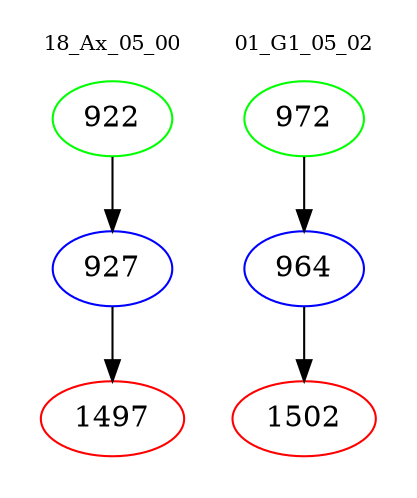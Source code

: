 digraph{
subgraph cluster_0 {
color = white
label = "18_Ax_05_00";
fontsize=10;
T0_922 [label="922", color="green"]
T0_922 -> T0_927 [color="black"]
T0_927 [label="927", color="blue"]
T0_927 -> T0_1497 [color="black"]
T0_1497 [label="1497", color="red"]
}
subgraph cluster_1 {
color = white
label = "01_G1_05_02";
fontsize=10;
T1_972 [label="972", color="green"]
T1_972 -> T1_964 [color="black"]
T1_964 [label="964", color="blue"]
T1_964 -> T1_1502 [color="black"]
T1_1502 [label="1502", color="red"]
}
}
